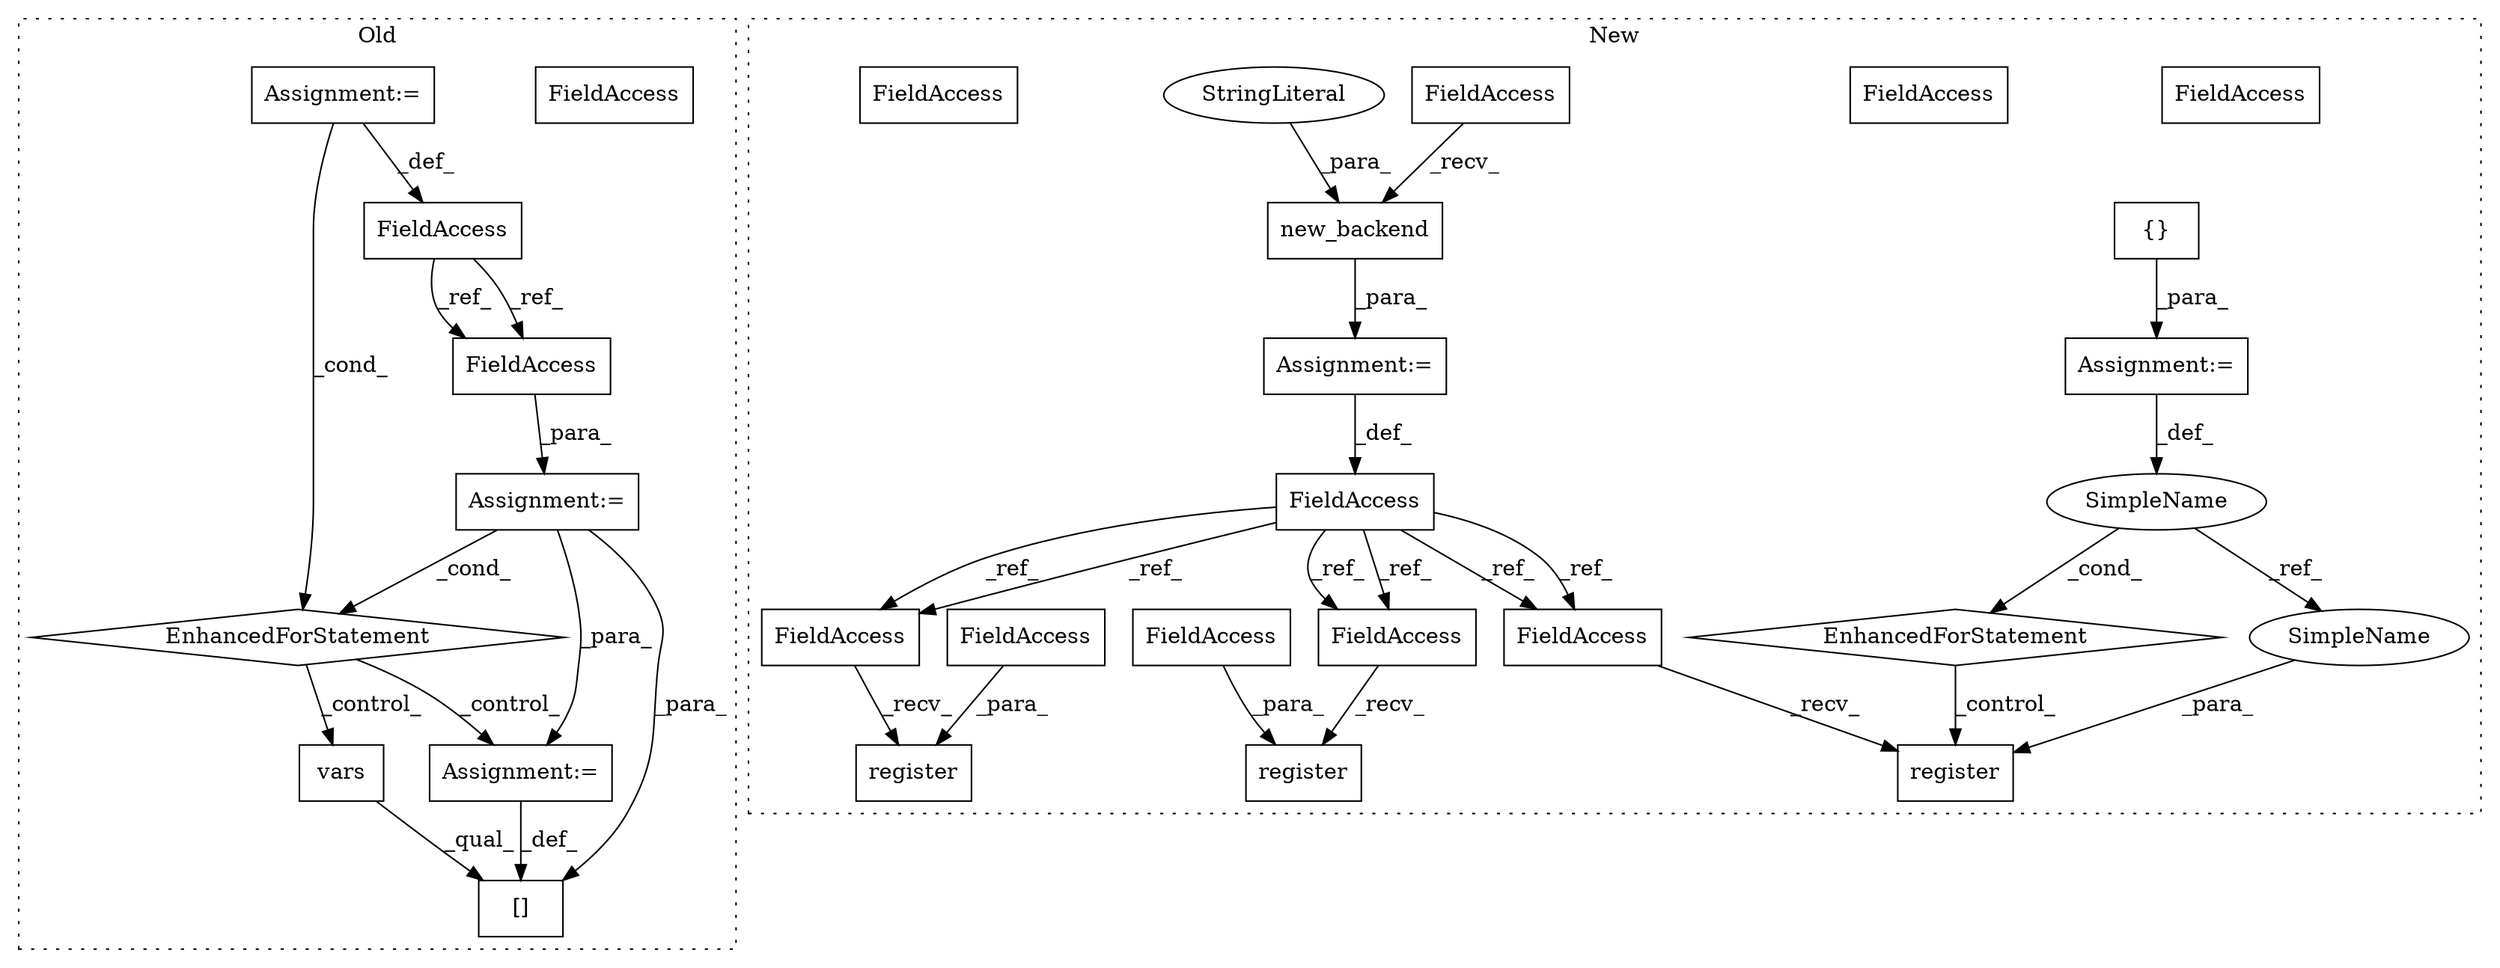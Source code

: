 digraph G {
subgraph cluster0 {
1 [label="[]" a="2" s="956,968" l="7,1" shape="box"];
3 [label="Assignment:=" a="7" s="969" l="1" shape="box"];
4 [label="Assignment:=" a="7" s="872,946" l="53,2" shape="box"];
5 [label="EnhancedForStatement" a="70" s="872,946" l="53,2" shape="diamond"];
6 [label="FieldAccess" a="22" s="940" l="6" shape="box"];
8 [label="FieldAccess" a="22" s="810" l="6" shape="box"];
14 [label="vars" a="32" s="956" l="6" shape="box"];
17 [label="Assignment:=" a="7" s="816" l="1" shape="box"];
27 [label="FieldAccess" a="22" s="940" l="6" shape="box"];
label = "Old";
style="dotted";
}
subgraph cluster1 {
2 [label="register" a="32" s="965,995" l="9,1" shape="box"];
7 [label="{}" a="4" s="842,946" l="1,1" shape="box"];
9 [label="EnhancedForStatement" a="70" s="758,947" l="53,2" shape="diamond"];
10 [label="FieldAccess" a="22" s="534" l="7" shape="box"];
11 [label="FieldAccess" a="22" s="1008" l="7" shape="box"];
12 [label="FieldAccess" a="22" s="957" l="7" shape="box"];
13 [label="SimpleName" a="42" s="823" l="4" shape="ellipse"];
15 [label="Assignment:=" a="7" s="758,947" l="53,2" shape="box"];
16 [label="Assignment:=" a="7" s="541" l="1" shape="box"];
18 [label="new_backend" a="32" s="552,571" l="12,1" shape="box"];
19 [label="FieldAccess" a="22" s="542" l="9" shape="box"];
20 [label="StringLiteral" a="45" s="564" l="7" shape="ellipse"];
21 [label="register" a="32" s="1016,1029" l="9,1" shape="box"];
22 [label="FieldAccess" a="22" s="1025" l="4" shape="box"];
23 [label="FieldAccess" a="22" s="1036" l="7" shape="box"];
24 [label="register" a="32" s="1044,1055" l="9,1" shape="box"];
25 [label="FieldAccess" a="22" s="1053" l="2" shape="box"];
26 [label="SimpleName" a="42" s="991" l="4" shape="ellipse"];
28 [label="FieldAccess" a="22" s="1036" l="7" shape="box"];
29 [label="FieldAccess" a="22" s="957" l="7" shape="box"];
30 [label="FieldAccess" a="22" s="1008" l="7" shape="box"];
label = "New";
style="dotted";
}
3 -> 1 [label="_def_"];
4 -> 5 [label="_cond_"];
4 -> 1 [label="_para_"];
4 -> 3 [label="_para_"];
5 -> 3 [label="_control_"];
5 -> 14 [label="_control_"];
7 -> 15 [label="_para_"];
8 -> 27 [label="_ref_"];
8 -> 27 [label="_ref_"];
9 -> 2 [label="_control_"];
10 -> 30 [label="_ref_"];
10 -> 30 [label="_ref_"];
10 -> 28 [label="_ref_"];
10 -> 29 [label="_ref_"];
10 -> 29 [label="_ref_"];
10 -> 28 [label="_ref_"];
13 -> 26 [label="_ref_"];
13 -> 9 [label="_cond_"];
14 -> 1 [label="_qual_"];
15 -> 13 [label="_def_"];
16 -> 10 [label="_def_"];
17 -> 5 [label="_cond_"];
17 -> 8 [label="_def_"];
18 -> 16 [label="_para_"];
19 -> 18 [label="_recv_"];
20 -> 18 [label="_para_"];
22 -> 21 [label="_para_"];
25 -> 24 [label="_para_"];
26 -> 2 [label="_para_"];
27 -> 4 [label="_para_"];
28 -> 24 [label="_recv_"];
29 -> 2 [label="_recv_"];
30 -> 21 [label="_recv_"];
}